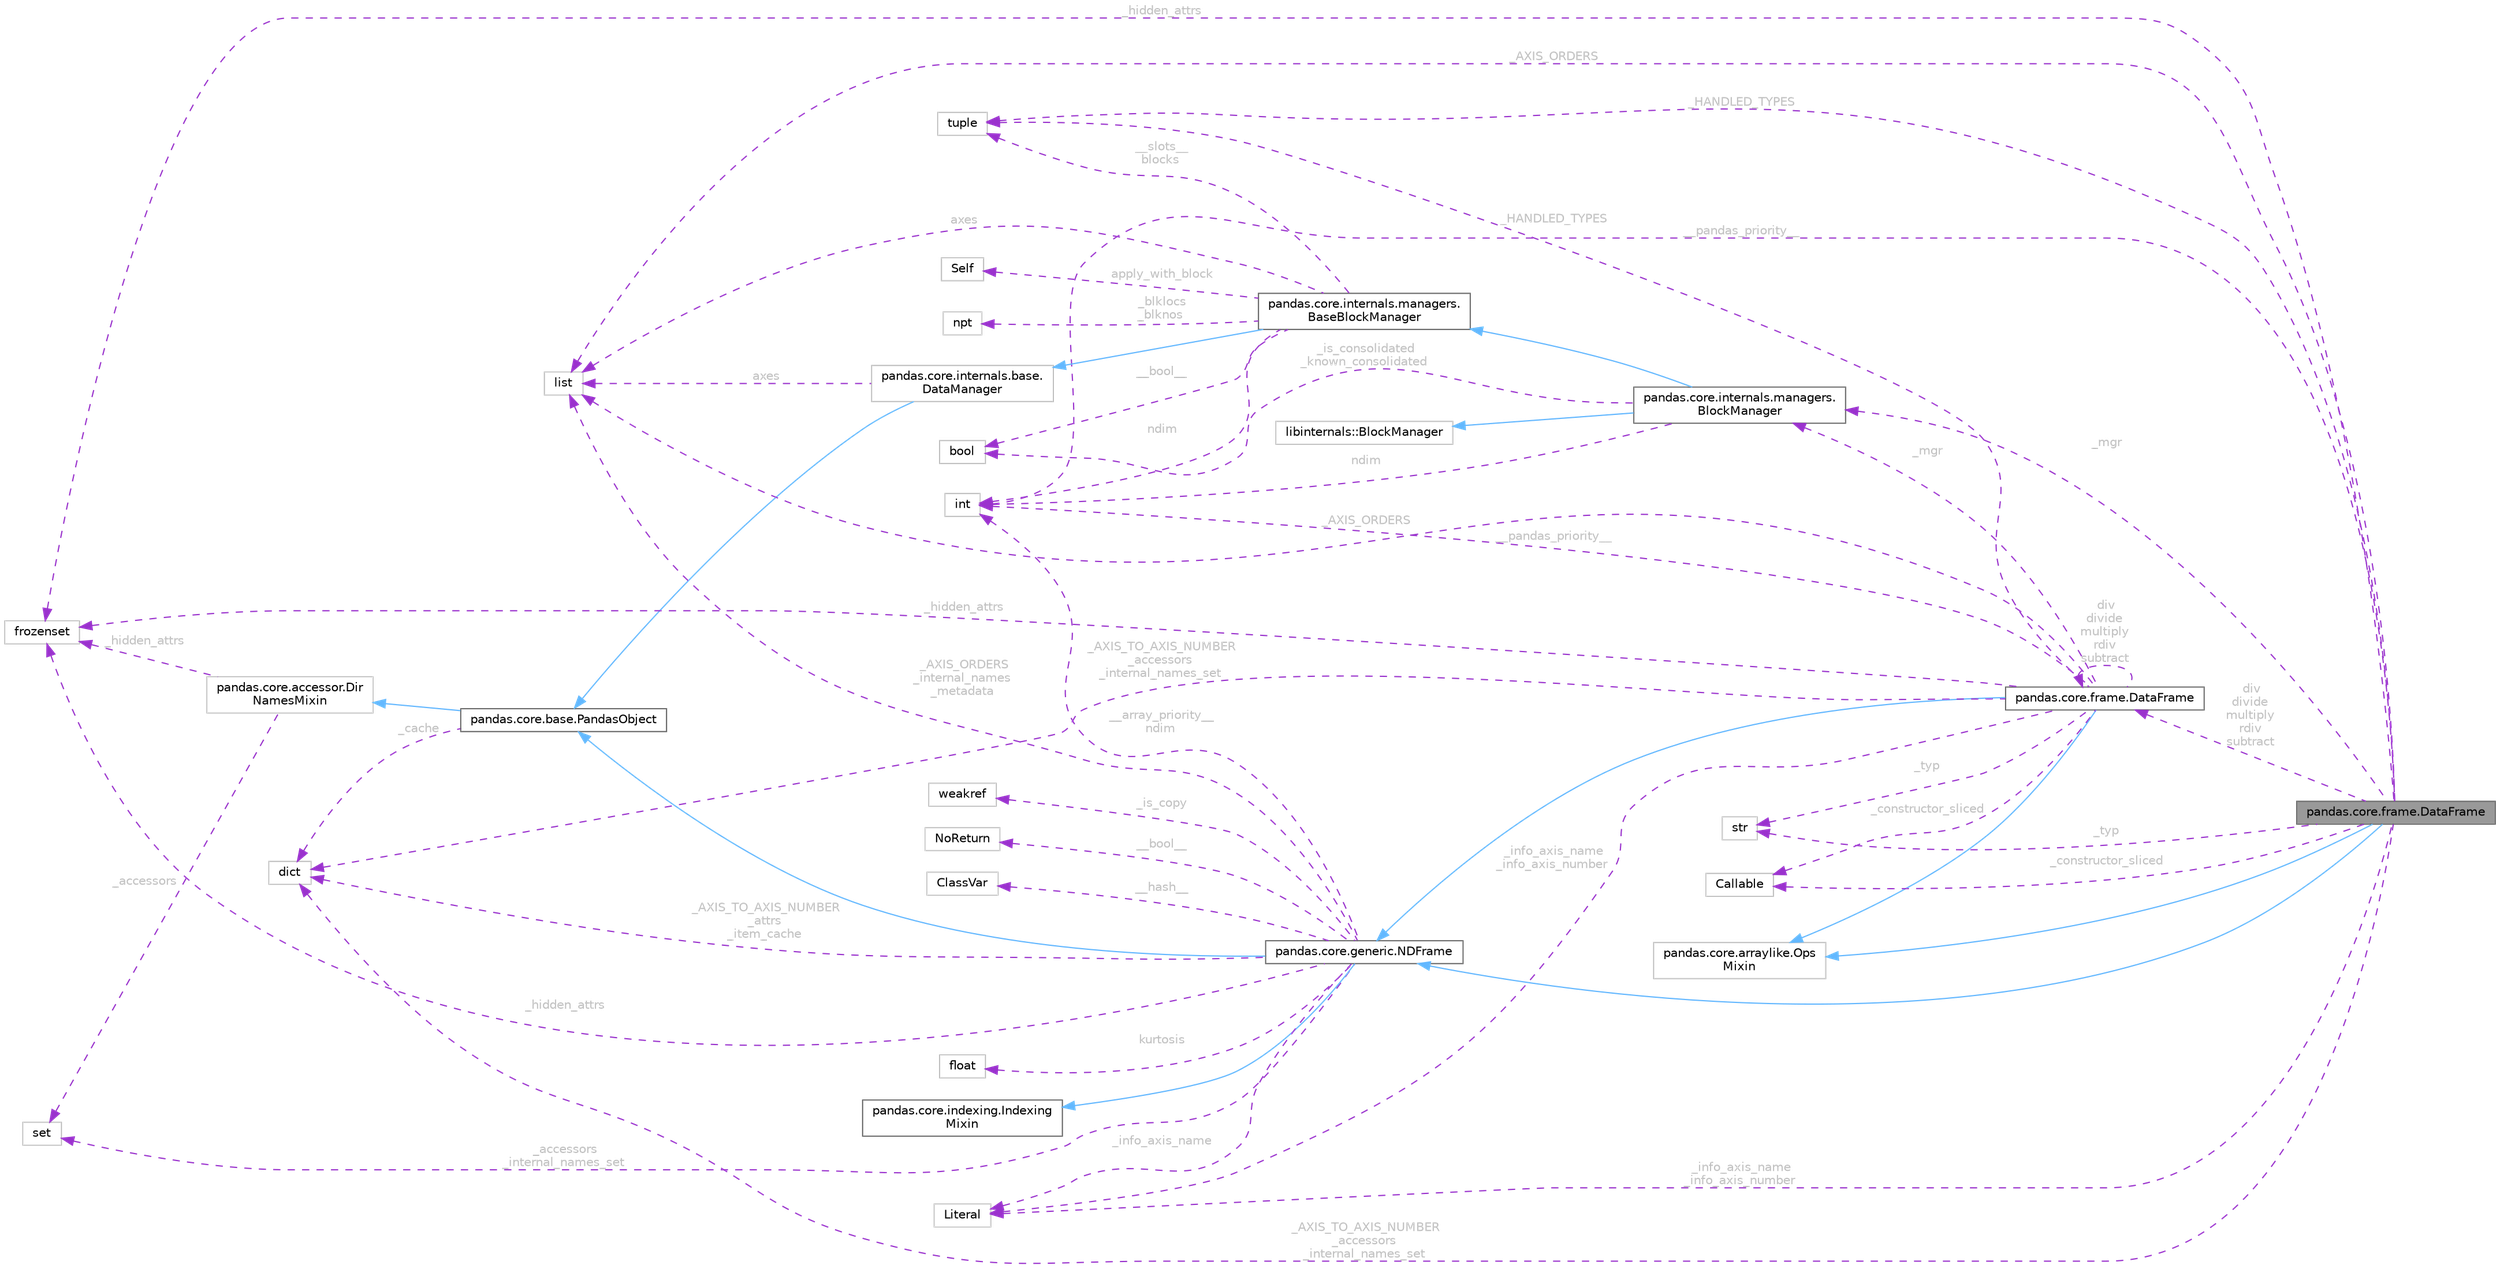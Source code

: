 digraph "pandas.core.frame.DataFrame"
{
 // LATEX_PDF_SIZE
  bgcolor="transparent";
  edge [fontname=Helvetica,fontsize=10,labelfontname=Helvetica,labelfontsize=10];
  node [fontname=Helvetica,fontsize=10,shape=box,height=0.2,width=0.4];
  rankdir="LR";
  Node1 [id="Node000001",label="pandas.core.frame.DataFrame",height=0.2,width=0.4,color="gray40", fillcolor="grey60", style="filled", fontcolor="black",tooltip=" "];
  Node2 -> Node1 [id="edge1_Node000001_Node000002",dir="back",color="steelblue1",style="solid",tooltip=" "];
  Node2 [id="Node000002",label="pandas.core.generic.NDFrame",height=0.2,width=0.4,color="gray40", fillcolor="white", style="filled",URL="$d4/d2c/classpandas_1_1core_1_1generic_1_1NDFrame.html",tooltip=" "];
  Node3 -> Node2 [id="edge2_Node000002_Node000003",dir="back",color="steelblue1",style="solid",tooltip=" "];
  Node3 [id="Node000003",label="pandas.core.base.PandasObject",height=0.2,width=0.4,color="gray40", fillcolor="white", style="filled",URL="$d9/d19/classpandas_1_1core_1_1base_1_1PandasObject.html",tooltip=" "];
  Node4 -> Node3 [id="edge3_Node000003_Node000004",dir="back",color="steelblue1",style="solid",tooltip=" "];
  Node4 [id="Node000004",label="pandas.core.accessor.Dir\lNamesMixin",height=0.2,width=0.4,color="grey75", fillcolor="white", style="filled",URL="$df/dd9/classpandas_1_1core_1_1accessor_1_1DirNamesMixin.html",tooltip=" "];
  Node5 -> Node4 [id="edge4_Node000004_Node000005",dir="back",color="darkorchid3",style="dashed",tooltip=" ",label=" _accessors",fontcolor="grey" ];
  Node5 [id="Node000005",label="set",height=0.2,width=0.4,color="grey75", fillcolor="white", style="filled",tooltip=" "];
  Node6 -> Node4 [id="edge5_Node000004_Node000006",dir="back",color="darkorchid3",style="dashed",tooltip=" ",label=" _hidden_attrs",fontcolor="grey" ];
  Node6 [id="Node000006",label="frozenset",height=0.2,width=0.4,color="grey75", fillcolor="white", style="filled",tooltip=" "];
  Node7 -> Node3 [id="edge6_Node000003_Node000007",dir="back",color="darkorchid3",style="dashed",tooltip=" ",label=" _cache",fontcolor="grey" ];
  Node7 [id="Node000007",label="dict",height=0.2,width=0.4,color="grey75", fillcolor="white", style="filled",tooltip=" "];
  Node8 -> Node2 [id="edge7_Node000002_Node000008",dir="back",color="steelblue1",style="solid",tooltip=" "];
  Node8 [id="Node000008",label="pandas.core.indexing.Indexing\lMixin",height=0.2,width=0.4,color="gray40", fillcolor="white", style="filled",URL="$d4/d90/classpandas_1_1core_1_1indexing_1_1IndexingMixin.html",tooltip=" "];
  Node9 -> Node2 [id="edge8_Node000002_Node000009",dir="back",color="darkorchid3",style="dashed",tooltip=" ",label=" _AXIS_ORDERS\n_internal_names\n_metadata",fontcolor="grey" ];
  Node9 [id="Node000009",label="list",height=0.2,width=0.4,color="grey75", fillcolor="white", style="filled",tooltip=" "];
  Node5 -> Node2 [id="edge9_Node000002_Node000005",dir="back",color="darkorchid3",style="dashed",tooltip=" ",label=" _accessors\n_internal_names_set",fontcolor="grey" ];
  Node6 -> Node2 [id="edge10_Node000002_Node000006",dir="back",color="darkorchid3",style="dashed",tooltip=" ",label=" _hidden_attrs",fontcolor="grey" ];
  Node10 -> Node2 [id="edge11_Node000002_Node000010",dir="back",color="darkorchid3",style="dashed",tooltip=" ",label=" _is_copy",fontcolor="grey" ];
  Node10 [id="Node000010",label="weakref",height=0.2,width=0.4,color="grey75", fillcolor="white", style="filled",tooltip=" "];
  Node7 -> Node2 [id="edge12_Node000002_Node000007",dir="back",color="darkorchid3",style="dashed",tooltip=" ",label=" _AXIS_TO_AXIS_NUMBER\n_attrs\n_item_cache",fontcolor="grey" ];
  Node11 -> Node2 [id="edge13_Node000002_Node000011",dir="back",color="darkorchid3",style="dashed",tooltip=" ",label=" _info_axis_name",fontcolor="grey" ];
  Node11 [id="Node000011",label="Literal",height=0.2,width=0.4,color="grey75", fillcolor="white", style="filled",tooltip=" "];
  Node12 -> Node2 [id="edge14_Node000002_Node000012",dir="back",color="darkorchid3",style="dashed",tooltip=" ",label=" __bool__",fontcolor="grey" ];
  Node12 [id="Node000012",label="NoReturn",height=0.2,width=0.4,color="grey75", fillcolor="white", style="filled",tooltip=" "];
  Node13 -> Node2 [id="edge15_Node000002_Node000013",dir="back",color="darkorchid3",style="dashed",tooltip=" ",label=" __hash__",fontcolor="grey" ];
  Node13 [id="Node000013",label="ClassVar",height=0.2,width=0.4,color="grey75", fillcolor="white", style="filled",tooltip=" "];
  Node14 -> Node2 [id="edge16_Node000002_Node000014",dir="back",color="darkorchid3",style="dashed",tooltip=" ",label=" __array_priority__\nndim",fontcolor="grey" ];
  Node14 [id="Node000014",label="int",height=0.2,width=0.4,color="grey75", fillcolor="white", style="filled",tooltip=" "];
  Node15 -> Node2 [id="edge17_Node000002_Node000015",dir="back",color="darkorchid3",style="dashed",tooltip=" ",label=" kurtosis",fontcolor="grey" ];
  Node15 [id="Node000015",label="float",height=0.2,width=0.4,color="grey75", fillcolor="white", style="filled",tooltip=" "];
  Node16 -> Node1 [id="edge18_Node000001_Node000016",dir="back",color="steelblue1",style="solid",tooltip=" "];
  Node16 [id="Node000016",label="pandas.core.arraylike.Ops\lMixin",height=0.2,width=0.4,color="grey75", fillcolor="white", style="filled",URL="$da/d26/classpandas_1_1core_1_1arraylike_1_1OpsMixin.html",tooltip=" "];
  Node7 -> Node1 [id="edge19_Node000001_Node000007",dir="back",color="darkorchid3",style="dashed",tooltip=" ",label=" _AXIS_TO_AXIS_NUMBER\n_accessors\n_internal_names_set",fontcolor="grey" ];
  Node17 -> Node1 [id="edge20_Node000001_Node000017",dir="back",color="darkorchid3",style="dashed",tooltip=" ",label=" _typ",fontcolor="grey" ];
  Node17 [id="Node000017",label="str",height=0.2,width=0.4,color="grey75", fillcolor="white", style="filled",tooltip=" "];
  Node18 -> Node1 [id="edge21_Node000001_Node000018",dir="back",color="darkorchid3",style="dashed",tooltip=" ",label=" _HANDLED_TYPES",fontcolor="grey" ];
  Node18 [id="Node000018",label="tuple",height=0.2,width=0.4,color="grey75", fillcolor="white", style="filled",tooltip=" "];
  Node6 -> Node1 [id="edge22_Node000001_Node000006",dir="back",color="darkorchid3",style="dashed",tooltip=" ",label=" _hidden_attrs",fontcolor="grey" ];
  Node19 -> Node1 [id="edge23_Node000001_Node000019",dir="back",color="darkorchid3",style="dashed",tooltip=" ",label=" _mgr",fontcolor="grey" ];
  Node19 [id="Node000019",label="pandas.core.internals.managers.\lBlockManager",height=0.2,width=0.4,color="gray40", fillcolor="white", style="filled",URL="$de/dc6/classpandas_1_1core_1_1internals_1_1managers_1_1BlockManager.html",tooltip=" "];
  Node20 -> Node19 [id="edge24_Node000019_Node000020",dir="back",color="steelblue1",style="solid",tooltip=" "];
  Node20 [id="Node000020",label="libinternals::BlockManager",height=0.2,width=0.4,color="grey75", fillcolor="white", style="filled",tooltip=" "];
  Node21 -> Node19 [id="edge25_Node000019_Node000021",dir="back",color="steelblue1",style="solid",tooltip=" "];
  Node21 [id="Node000021",label="pandas.core.internals.managers.\lBaseBlockManager",height=0.2,width=0.4,color="gray40", fillcolor="white", style="filled",URL="$d0/d01/classpandas_1_1core_1_1internals_1_1managers_1_1BaseBlockManager.html",tooltip=" "];
  Node22 -> Node21 [id="edge26_Node000021_Node000022",dir="back",color="steelblue1",style="solid",tooltip=" "];
  Node22 [id="Node000022",label="pandas.core.internals.base.\lDataManager",height=0.2,width=0.4,color="grey75", fillcolor="white", style="filled",URL="$d5/d55/classpandas_1_1core_1_1internals_1_1base_1_1DataManager.html",tooltip=" "];
  Node3 -> Node22 [id="edge27_Node000022_Node000003",dir="back",color="steelblue1",style="solid",tooltip=" "];
  Node9 -> Node22 [id="edge28_Node000022_Node000009",dir="back",color="darkorchid3",style="dashed",tooltip=" ",label=" axes",fontcolor="grey" ];
  Node18 -> Node21 [id="edge29_Node000021_Node000018",dir="back",color="darkorchid3",style="dashed",tooltip=" ",label=" __slots__\nblocks",fontcolor="grey" ];
  Node23 -> Node21 [id="edge30_Node000021_Node000023",dir="back",color="darkorchid3",style="dashed",tooltip=" ",label=" _blklocs\n_blknos",fontcolor="grey" ];
  Node23 [id="Node000023",label="npt",height=0.2,width=0.4,color="grey75", fillcolor="white", style="filled",tooltip=" "];
  Node9 -> Node21 [id="edge31_Node000021_Node000009",dir="back",color="darkorchid3",style="dashed",tooltip=" ",label=" axes",fontcolor="grey" ];
  Node24 -> Node21 [id="edge32_Node000021_Node000024",dir="back",color="darkorchid3",style="dashed",tooltip=" ",label=" __bool__",fontcolor="grey" ];
  Node24 [id="Node000024",label="bool",height=0.2,width=0.4,color="grey75", fillcolor="white", style="filled",tooltip=" "];
  Node25 -> Node21 [id="edge33_Node000021_Node000025",dir="back",color="darkorchid3",style="dashed",tooltip=" ",label=" apply_with_block",fontcolor="grey" ];
  Node25 [id="Node000025",label="Self",height=0.2,width=0.4,color="grey75", fillcolor="white", style="filled",tooltip=" "];
  Node14 -> Node21 [id="edge34_Node000021_Node000014",dir="back",color="darkorchid3",style="dashed",tooltip=" ",label=" ndim",fontcolor="grey" ];
  Node14 -> Node19 [id="edge35_Node000019_Node000014",dir="back",color="darkorchid3",style="dashed",tooltip=" ",label=" ndim",fontcolor="grey" ];
  Node24 -> Node19 [id="edge36_Node000019_Node000024",dir="back",color="darkorchid3",style="dashed",tooltip=" ",label=" _is_consolidated\n_known_consolidated",fontcolor="grey" ];
  Node14 -> Node1 [id="edge37_Node000001_Node000014",dir="back",color="darkorchid3",style="dashed",tooltip=" ",label=" __pandas_priority__",fontcolor="grey" ];
  Node26 -> Node1 [id="edge38_Node000001_Node000026",dir="back",color="darkorchid3",style="dashed",tooltip=" ",label=" _constructor_sliced",fontcolor="grey" ];
  Node26 [id="Node000026",label="Callable",height=0.2,width=0.4,color="grey75", fillcolor="white", style="filled",tooltip=" "];
  Node27 -> Node1 [id="edge39_Node000001_Node000027",dir="back",color="darkorchid3",style="dashed",tooltip=" ",label=" div\ndivide\nmultiply\nrdiv\nsubtract",fontcolor="grey" ];
  Node27 [id="Node000027",label="pandas.core.frame.DataFrame",height=0.2,width=0.4,color="gray40", fillcolor="white", style="filled",URL="$dc/d95/classpandas_1_1core_1_1frame_1_1DataFrame.html",tooltip=" "];
  Node2 -> Node27 [id="edge40_Node000027_Node000002",dir="back",color="steelblue1",style="solid",tooltip=" "];
  Node16 -> Node27 [id="edge41_Node000027_Node000016",dir="back",color="steelblue1",style="solid",tooltip=" "];
  Node7 -> Node27 [id="edge42_Node000027_Node000007",dir="back",color="darkorchid3",style="dashed",tooltip=" ",label=" _AXIS_TO_AXIS_NUMBER\n_accessors\n_internal_names_set",fontcolor="grey" ];
  Node17 -> Node27 [id="edge43_Node000027_Node000017",dir="back",color="darkorchid3",style="dashed",tooltip=" ",label=" _typ",fontcolor="grey" ];
  Node18 -> Node27 [id="edge44_Node000027_Node000018",dir="back",color="darkorchid3",style="dashed",tooltip=" ",label=" _HANDLED_TYPES",fontcolor="grey" ];
  Node6 -> Node27 [id="edge45_Node000027_Node000006",dir="back",color="darkorchid3",style="dashed",tooltip=" ",label=" _hidden_attrs",fontcolor="grey" ];
  Node19 -> Node27 [id="edge46_Node000027_Node000019",dir="back",color="darkorchid3",style="dashed",tooltip=" ",label=" _mgr",fontcolor="grey" ];
  Node14 -> Node27 [id="edge47_Node000027_Node000014",dir="back",color="darkorchid3",style="dashed",tooltip=" ",label=" __pandas_priority__",fontcolor="grey" ];
  Node26 -> Node27 [id="edge48_Node000027_Node000026",dir="back",color="darkorchid3",style="dashed",tooltip=" ",label=" _constructor_sliced",fontcolor="grey" ];
  Node27 -> Node27 [id="edge49_Node000027_Node000027",dir="back",color="darkorchid3",style="dashed",tooltip=" ",label=" div\ndivide\nmultiply\nrdiv\nsubtract",fontcolor="grey" ];
  Node9 -> Node27 [id="edge50_Node000027_Node000009",dir="back",color="darkorchid3",style="dashed",tooltip=" ",label=" _AXIS_ORDERS",fontcolor="grey" ];
  Node11 -> Node27 [id="edge51_Node000027_Node000011",dir="back",color="darkorchid3",style="dashed",tooltip=" ",label=" _info_axis_name\n_info_axis_number",fontcolor="grey" ];
  Node9 -> Node1 [id="edge52_Node000001_Node000009",dir="back",color="darkorchid3",style="dashed",tooltip=" ",label=" _AXIS_ORDERS",fontcolor="grey" ];
  Node11 -> Node1 [id="edge53_Node000001_Node000011",dir="back",color="darkorchid3",style="dashed",tooltip=" ",label=" _info_axis_name\n_info_axis_number",fontcolor="grey" ];
}
